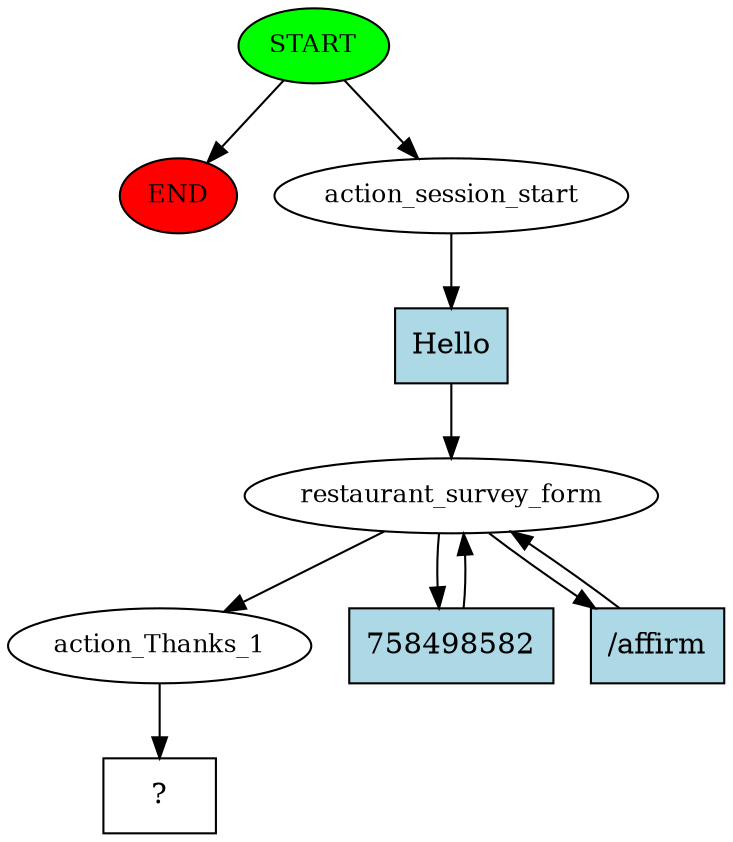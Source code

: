 digraph  {
0 [class="start active", fillcolor=green, fontsize=12, label=START, style=filled];
"-1" [class=end, fillcolor=red, fontsize=12, label=END, style=filled];
1 [class=active, fontsize=12, label=action_session_start];
2 [class=active, fontsize=12, label=restaurant_survey_form];
9 [class=active, fontsize=12, label=action_Thanks_1];
10 [class="intent dashed active", label="  ?  ", shape=rect];
11 [class="intent active", fillcolor=lightblue, label=Hello, shape=rect, style=filled];
12 [class="intent active", fillcolor=lightblue, label=758498582, shape=rect, style=filled];
13 [class="intent active", fillcolor=lightblue, label="/affirm", shape=rect, style=filled];
0 -> "-1"  [class="", key=NONE, label=""];
0 -> 1  [class=active, key=NONE, label=""];
1 -> 11  [class=active, key=0];
2 -> 9  [class=active, key=NONE, label=""];
2 -> 12  [class=active, key=0];
2 -> 13  [class=active, key=0];
9 -> 10  [class=active, key=NONE, label=""];
11 -> 2  [class=active, key=0];
12 -> 2  [class=active, key=0];
13 -> 2  [class=active, key=0];
}
